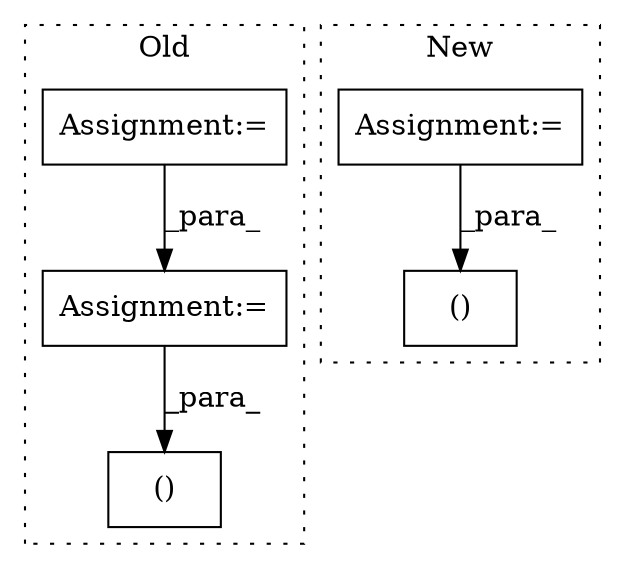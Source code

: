 digraph G {
subgraph cluster0 {
1 [label="()" a="106" s="5419" l="37" shape="box"];
4 [label="Assignment:=" a="7" s="4612" l="1" shape="box"];
5 [label="Assignment:=" a="7" s="4441" l="1" shape="box"];
label = "Old";
style="dotted";
}
subgraph cluster1 {
2 [label="()" a="106" s="4714" l="35" shape="box"];
3 [label="Assignment:=" a="7" s="4428" l="8" shape="box"];
label = "New";
style="dotted";
}
3 -> 2 [label="_para_"];
4 -> 1 [label="_para_"];
5 -> 4 [label="_para_"];
}